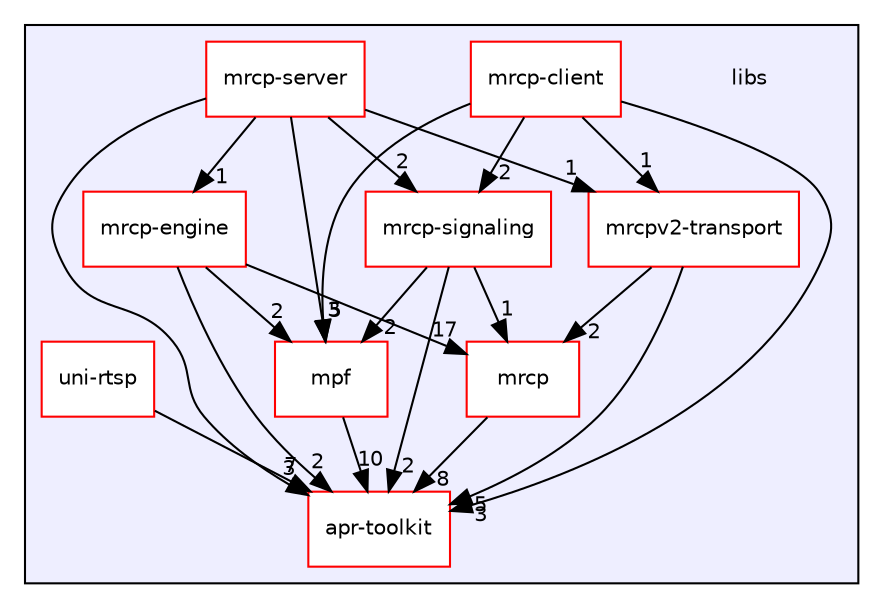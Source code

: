 digraph "libs" {
  compound=true
  node [ fontsize="10", fontname="Helvetica"];
  edge [ labelfontsize="10", labelfontname="Helvetica"];
  subgraph clusterdir_6719ab1f1f7655efc2fa43f7eb574fd1 {
    graph [ bgcolor="#eeeeff", pencolor="black", label="" URL="dir_6719ab1f1f7655efc2fa43f7eb574fd1.html"];
    dir_6719ab1f1f7655efc2fa43f7eb574fd1 [shape=plaintext label="libs"];
    dir_995e6b30ef7b7f0b2dec48039971ec97 [shape=box label="apr-toolkit" color="red" fillcolor="white" style="filled" URL="dir_995e6b30ef7b7f0b2dec48039971ec97.html"];
    dir_342be8fa773ff0594874056fe107febd [shape=box label="mpf" color="red" fillcolor="white" style="filled" URL="dir_342be8fa773ff0594874056fe107febd.html"];
    dir_53ec2cfbed5d6184fafcb25ff13296d7 [shape=box label="mrcp" color="red" fillcolor="white" style="filled" URL="dir_53ec2cfbed5d6184fafcb25ff13296d7.html"];
    dir_13a7f99e8eeb4b54f0ce1b9167967433 [shape=box label="mrcp-client" color="red" fillcolor="white" style="filled" URL="dir_13a7f99e8eeb4b54f0ce1b9167967433.html"];
    dir_a2e451f2067b11322ce68f920e0050ba [shape=box label="mrcp-engine" color="red" fillcolor="white" style="filled" URL="dir_a2e451f2067b11322ce68f920e0050ba.html"];
    dir_1dd5d5f6c2306f870add6810d761b5f5 [shape=box label="mrcp-server" color="red" fillcolor="white" style="filled" URL="dir_1dd5d5f6c2306f870add6810d761b5f5.html"];
    dir_0c98097257c2ae0d9b869d8640598357 [shape=box label="mrcp-signaling" color="red" fillcolor="white" style="filled" URL="dir_0c98097257c2ae0d9b869d8640598357.html"];
    dir_94477f215d1a999cf0ec33f8a2ea64b1 [shape=box label="mrcpv2-transport" color="red" fillcolor="white" style="filled" URL="dir_94477f215d1a999cf0ec33f8a2ea64b1.html"];
    dir_3321f7367ff9c18e72e64074f26b7c54 [shape=box label="uni-rtsp" color="red" fillcolor="white" style="filled" URL="dir_3321f7367ff9c18e72e64074f26b7c54.html"];
  }
  dir_3321f7367ff9c18e72e64074f26b7c54->dir_995e6b30ef7b7f0b2dec48039971ec97 [headlabel="7", labeldistance=1.5 headhref="dir_000035_000001.html"];
  dir_53ec2cfbed5d6184fafcb25ff13296d7->dir_995e6b30ef7b7f0b2dec48039971ec97 [headlabel="8", labeldistance=1.5 headhref="dir_000012_000001.html"];
  dir_13a7f99e8eeb4b54f0ce1b9167967433->dir_995e6b30ef7b7f0b2dec48039971ec97 [headlabel="3", labeldistance=1.5 headhref="dir_000014_000001.html"];
  dir_13a7f99e8eeb4b54f0ce1b9167967433->dir_94477f215d1a999cf0ec33f8a2ea64b1 [headlabel="1", labeldistance=1.5 headhref="dir_000014_000016.html"];
  dir_13a7f99e8eeb4b54f0ce1b9167967433->dir_0c98097257c2ae0d9b869d8640598357 [headlabel="2", labeldistance=1.5 headhref="dir_000014_000031.html"];
  dir_13a7f99e8eeb4b54f0ce1b9167967433->dir_342be8fa773ff0594874056fe107febd [headlabel="5", labeldistance=1.5 headhref="dir_000014_000006.html"];
  dir_a2e451f2067b11322ce68f920e0050ba->dir_53ec2cfbed5d6184fafcb25ff13296d7 [headlabel="17", labeldistance=1.5 headhref="dir_000018_000012.html"];
  dir_a2e451f2067b11322ce68f920e0050ba->dir_995e6b30ef7b7f0b2dec48039971ec97 [headlabel="2", labeldistance=1.5 headhref="dir_000018_000001.html"];
  dir_a2e451f2067b11322ce68f920e0050ba->dir_342be8fa773ff0594874056fe107febd [headlabel="2", labeldistance=1.5 headhref="dir_000018_000006.html"];
  dir_94477f215d1a999cf0ec33f8a2ea64b1->dir_53ec2cfbed5d6184fafcb25ff13296d7 [headlabel="2", labeldistance=1.5 headhref="dir_000016_000012.html"];
  dir_94477f215d1a999cf0ec33f8a2ea64b1->dir_995e6b30ef7b7f0b2dec48039971ec97 [headlabel="5", labeldistance=1.5 headhref="dir_000016_000001.html"];
  dir_1dd5d5f6c2306f870add6810d761b5f5->dir_995e6b30ef7b7f0b2dec48039971ec97 [headlabel="3", labeldistance=1.5 headhref="dir_000029_000001.html"];
  dir_1dd5d5f6c2306f870add6810d761b5f5->dir_a2e451f2067b11322ce68f920e0050ba [headlabel="1", labeldistance=1.5 headhref="dir_000029_000018.html"];
  dir_1dd5d5f6c2306f870add6810d761b5f5->dir_94477f215d1a999cf0ec33f8a2ea64b1 [headlabel="1", labeldistance=1.5 headhref="dir_000029_000016.html"];
  dir_1dd5d5f6c2306f870add6810d761b5f5->dir_0c98097257c2ae0d9b869d8640598357 [headlabel="2", labeldistance=1.5 headhref="dir_000029_000031.html"];
  dir_1dd5d5f6c2306f870add6810d761b5f5->dir_342be8fa773ff0594874056fe107febd [headlabel="3", labeldistance=1.5 headhref="dir_000029_000006.html"];
  dir_0c98097257c2ae0d9b869d8640598357->dir_53ec2cfbed5d6184fafcb25ff13296d7 [headlabel="1", labeldistance=1.5 headhref="dir_000031_000012.html"];
  dir_0c98097257c2ae0d9b869d8640598357->dir_995e6b30ef7b7f0b2dec48039971ec97 [headlabel="2", labeldistance=1.5 headhref="dir_000031_000001.html"];
  dir_0c98097257c2ae0d9b869d8640598357->dir_342be8fa773ff0594874056fe107febd [headlabel="2", labeldistance=1.5 headhref="dir_000031_000006.html"];
  dir_342be8fa773ff0594874056fe107febd->dir_995e6b30ef7b7f0b2dec48039971ec97 [headlabel="10", labeldistance=1.5 headhref="dir_000006_000001.html"];
}
